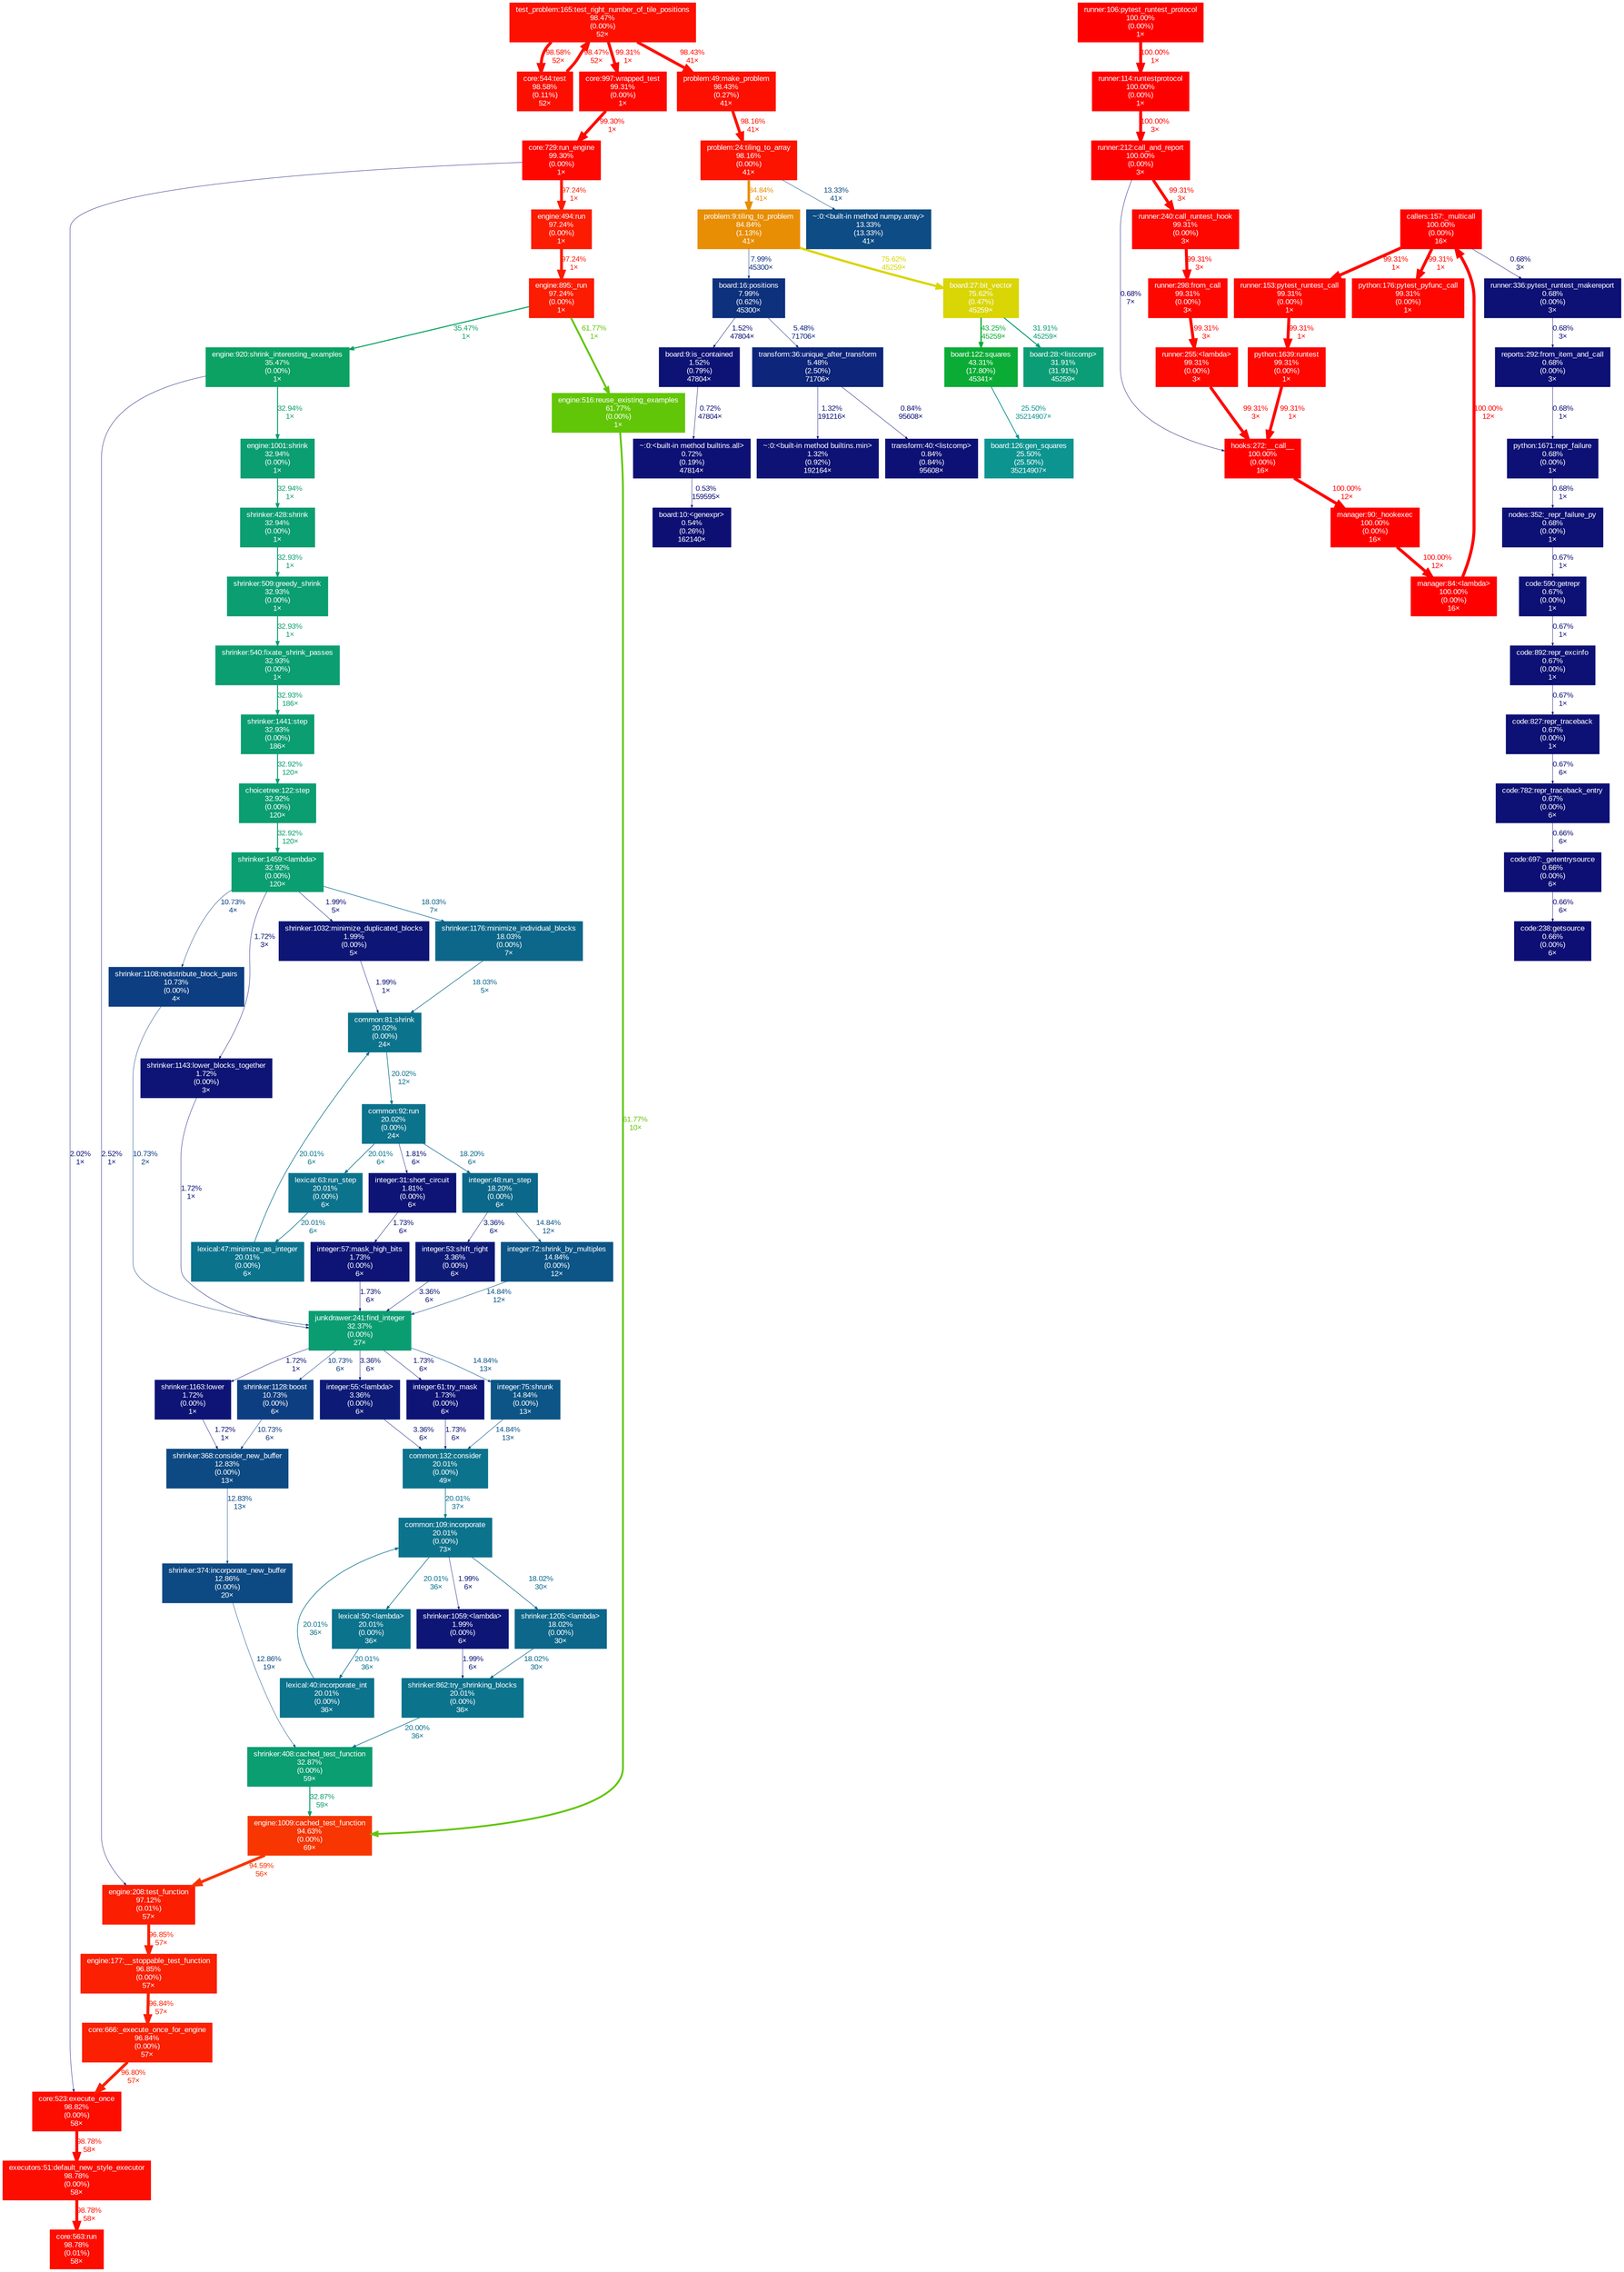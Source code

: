 digraph {
	graph [fontname=Arial, nodesep=0.125, ranksep=0.25];
	node [fontcolor=white, fontname=Arial, height=0, shape=box, style=filled, width=0];
	edge [fontname=Arial];
	5 [color="#fe0700", fontcolor="#ffffff", fontsize="10.00", label="core:997:wrapped_test\n99.31%\n(0.00%)\n1×", tooltip="/home/jack/.cache/pypoetry/virtualenvs/polyomino-MVGlm9jS-py3.7/lib/python3.7/site-packages/hypothesis/core.py"];
	5 -> 185 [arrowsize="1.00", color="#fe0700", fontcolor="#fe0700", fontsize="10.00", label="99.30%\n1×", labeldistance="3.97", penwidth="3.97"];
	8 [color="#ff0000", fontcolor="#ffffff", fontsize="10.00", label="callers:157:_multicall\n100.00%\n(0.00%)\n16×", tooltip="/home/jack/.cache/pypoetry/virtualenvs/polyomino-MVGlm9jS-py3.7/lib/python3.7/site-packages/pluggy/callers.py"];
	8 -> 1047 [arrowsize="1.00", color="#fe0700", fontcolor="#fe0700", fontsize="10.00", label="99.31%\n1×", labeldistance="3.97", penwidth="3.97"];
	8 -> 1072 [arrowsize="0.35", color="#0d1074", fontcolor="#0d1074", fontsize="10.00", label="0.68%\n3×", labeldistance="0.50", penwidth="0.50"];
	8 -> 1083 [arrowsize="1.00", color="#fe0700", fontcolor="#fe0700", fontsize="10.00", label="99.31%\n1×", labeldistance="3.97", penwidth="3.97"];
	45 [color="#fa2001", fontcolor="#ffffff", fontsize="10.00", label="core:666:_execute_once_for_engine\n96.84%\n(0.00%)\n57×", tooltip="/home/jack/.cache/pypoetry/virtualenvs/polyomino-MVGlm9jS-py3.7/lib/python3.7/site-packages/hypothesis/core.py"];
	45 -> 803 [arrowsize="0.98", color="#fa2101", fontcolor="#fa2101", fontsize="10.00", label="96.80%\n57×", labeldistance="3.87", penwidth="3.87"];
	67 [color="#fb1e01", fontcolor="#ffffff", fontsize="10.00", label="engine:208:test_function\n97.12%\n(0.01%)\n57×", tooltip="/home/jack/.cache/pypoetry/virtualenvs/polyomino-MVGlm9jS-py3.7/lib/python3.7/site-packages/hypothesis/internal/conjecture/engine.py"];
	67 -> 424 [arrowsize="0.98", color="#fa2001", fontcolor="#fa2001", fontsize="10.00", label="96.85%\n57×", labeldistance="3.87", penwidth="3.87"];
	114 [color="#0d257a", fontcolor="#ffffff", fontsize="10.00", label="transform:36:unique_after_transform\n5.48%\n(2.50%)\n71706×", tooltip="/home/jack/polyomino/polyomino/transform.py"];
	114 -> 634 [arrowsize="0.35", color="#0d1274", fontcolor="#0d1274", fontsize="10.00", label="1.32%\n191216×", labeldistance="0.50", penwidth="0.50"];
	114 -> 664 [arrowsize="0.35", color="#0d1074", fontcolor="#0d1074", fontsize="10.00", label="0.84%\n95608×", labeldistance="0.50", penwidth="0.50"];
	116 [color="#0c738d", fontcolor="#ffffff", fontsize="10.00", label="common:109:incorporate\n20.01%\n(0.00%)\n73×", tooltip="/home/jack/.cache/pypoetry/virtualenvs/polyomino-MVGlm9jS-py3.7/lib/python3.7/site-packages/hypothesis/internal/conjecture/shrinking/common.py"];
	116 -> 745 [arrowsize="0.35", color="#0d1575", fontcolor="#0d1575", fontsize="10.00", label="1.99%\n6×", labeldistance="0.50", penwidth="0.50"];
	116 -> 746 [arrowsize="0.42", color="#0c678a", fontcolor="#0c678a", fontsize="10.00", label="18.02%\n30×", labeldistance="0.72", penwidth="0.72"];
	116 -> 787 [arrowsize="0.45", color="#0c738d", fontcolor="#0c738d", fontsize="10.00", label="20.01%\n36×", labeldistance="0.80", penwidth="0.80"];
	121 [color="#0ba263", fontcolor="#ffffff", fontsize="10.00", label="engine:920:shrink_interesting_examples\n35.47%\n(0.00%)\n1×", tooltip="/home/jack/.cache/pypoetry/virtualenvs/polyomino-MVGlm9jS-py3.7/lib/python3.7/site-packages/hypothesis/internal/conjecture/engine.py"];
	121 -> 67 [arrowsize="0.35", color="#0d1776", fontcolor="#0d1776", fontsize="10.00", label="2.52%\n1×", labeldistance="0.50", penwidth="0.50"];
	121 -> 730 [arrowsize="0.57", color="#0b9e70", fontcolor="#0b9e70", fontsize="10.00", label="32.94%\n1×", labeldistance="1.32", penwidth="1.32"];
	124 [color="#0d1074", fontcolor="#ffffff", fontsize="10.00", label="code:892:repr_excinfo\n0.67%\n(0.00%)\n1×", tooltip="/home/jack/.cache/pypoetry/virtualenvs/polyomino-MVGlm9jS-py3.7/lib/python3.7/site-packages/_pytest/_code/code.py"];
	124 -> 234 [arrowsize="0.35", color="#0d1074", fontcolor="#0d1074", fontsize="10.00", label="0.67%\n1×", labeldistance="0.50", penwidth="0.50"];
	146 [color="#0d0f74", fontcolor="#ffffff", fontsize="10.00", label="code:238:getsource\n0.66%\n(0.00%)\n6×", tooltip="/home/jack/.cache/pypoetry/virtualenvs/polyomino-MVGlm9jS-py3.7/lib/python3.7/site-packages/_pytest/_code/code.py"];
	147 [color="#ff0000", fontcolor="#ffffff", fontsize="10.00", label="manager:84:<lambda>\n100.00%\n(0.00%)\n16×", tooltip="/home/jack/.cache/pypoetry/virtualenvs/polyomino-MVGlm9jS-py3.7/lib/python3.7/site-packages/pluggy/manager.py"];
	147 -> 8 [arrowsize="1.00", color="#ff0000", fontcolor="#ff0000", fontsize="10.00", label="100.00%\n12×", labeldistance="4.00", penwidth="4.00"];
	172 [color="#ff0000", fontcolor="#ffffff", fontsize="10.00", label="hooks:272:__call__\n100.00%\n(0.00%)\n16×", tooltip="/home/jack/.cache/pypoetry/virtualenvs/polyomino-MVGlm9jS-py3.7/lib/python3.7/site-packages/pluggy/hooks.py"];
	172 -> 1170 [arrowsize="1.00", color="#ff0000", fontcolor="#ff0000", fontsize="10.00", label="100.00%\n12×", labeldistance="4.00", penwidth="4.00"];
	179 [color="#fd0d00", fontcolor="#ffffff", fontsize="10.00", label="core:563:run\n98.78%\n(0.01%)\n58×", tooltip="/home/jack/.cache/pypoetry/virtualenvs/polyomino-MVGlm9jS-py3.7/lib/python3.7/site-packages/hypothesis/core.py"];
	183 [color="#fb1c01", fontcolor="#ffffff", fontsize="10.00", label="engine:494:run\n97.24%\n(0.00%)\n1×", tooltip="/home/jack/.cache/pypoetry/virtualenvs/polyomino-MVGlm9jS-py3.7/lib/python3.7/site-packages/hypothesis/internal/conjecture/engine.py"];
	183 -> 821 [arrowsize="0.99", color="#fb1c01", fontcolor="#fb1c01", fontsize="10.00", label="97.24%\n1×", labeldistance="3.89", penwidth="3.89"];
	185 [color="#fe0700", fontcolor="#ffffff", fontsize="10.00", label="core:729:run_engine\n99.30%\n(0.00%)\n1×", tooltip="/home/jack/.cache/pypoetry/virtualenvs/polyomino-MVGlm9jS-py3.7/lib/python3.7/site-packages/hypothesis/core.py"];
	185 -> 183 [arrowsize="0.99", color="#fb1c01", fontcolor="#fb1c01", fontsize="10.00", label="97.24%\n1×", labeldistance="3.89", penwidth="3.89"];
	185 -> 803 [arrowsize="0.35", color="#0d1575", fontcolor="#0d1575", fontsize="10.00", label="2.02%\n1×", labeldistance="0.50", penwidth="0.50"];
	192 [color="#0d1475", fontcolor="#ffffff", fontsize="10.00", label="integer:57:mask_high_bits\n1.73%\n(0.00%)\n6×", tooltip="/home/jack/.cache/pypoetry/virtualenvs/polyomino-MVGlm9jS-py3.7/lib/python3.7/site-packages/hypothesis/internal/conjecture/shrinking/integer.py"];
	192 -> 750 [arrowsize="0.35", color="#0d1475", fontcolor="#0d1475", fontsize="10.00", label="1.73%\n6×", labeldistance="0.50", penwidth="0.50"];
	205 [color="#e88e04", fontcolor="#ffffff", fontsize="10.00", label="problem:9:tiling_to_problem\n84.84%\n(1.13%)\n41×", tooltip="/home/jack/polyomino/polyomino/problem.py"];
	205 -> 671 [arrowsize="0.35", color="#0d317d", fontcolor="#0d317d", fontsize="10.00", label="7.99%\n45300×", labeldistance="0.50", penwidth="0.50"];
	205 -> 687 [arrowsize="0.87", color="#dad505", fontcolor="#dad505", fontsize="10.00", label="75.62%\n45259×", labeldistance="3.02", penwidth="3.02"];
	228 [color="#ff0000", fontcolor="#ffffff", fontsize="10.00", label="runner:114:runtestprotocol\n100.00%\n(0.00%)\n1×", tooltip="/home/jack/.cache/pypoetry/virtualenvs/polyomino-MVGlm9jS-py3.7/lib/python3.7/site-packages/_pytest/runner.py"];
	228 -> 1076 [arrowsize="1.00", color="#ff0000", fontcolor="#ff0000", fontsize="10.00", label="100.00%\n3×", labeldistance="4.00", penwidth="4.00"];
	234 [color="#0d1074", fontcolor="#ffffff", fontsize="10.00", label="code:827:repr_traceback\n0.67%\n(0.00%)\n1×", tooltip="/home/jack/.cache/pypoetry/virtualenvs/polyomino-MVGlm9jS-py3.7/lib/python3.7/site-packages/_pytest/_code/code.py"];
	234 -> 250 [arrowsize="0.35", color="#0d1074", fontcolor="#0d1074", fontsize="10.00", label="0.67%\n6×", labeldistance="0.50", penwidth="0.50"];
	248 [color="#62c608", fontcolor="#ffffff", fontsize="10.00", label="engine:516:reuse_existing_examples\n61.77%\n(0.00%)\n1×", tooltip="/home/jack/.cache/pypoetry/virtualenvs/polyomino-MVGlm9jS-py3.7/lib/python3.7/site-packages/hypothesis/internal/conjecture/engine.py"];
	248 -> 588 [arrowsize="0.79", color="#62c608", fontcolor="#62c608", fontsize="10.00", label="61.77%\n10×", labeldistance="2.47", penwidth="2.47"];
	250 [color="#0d1074", fontcolor="#ffffff", fontsize="10.00", label="code:782:repr_traceback_entry\n0.67%\n(0.00%)\n6×", tooltip="/home/jack/.cache/pypoetry/virtualenvs/polyomino-MVGlm9jS-py3.7/lib/python3.7/site-packages/_pytest/_code/code.py"];
	250 -> 1155 [arrowsize="0.35", color="#0d0f74", fontcolor="#0d0f74", fontsize="10.00", label="0.66%\n6×", labeldistance="0.50", penwidth="0.50"];
	264 [color="#0b9e70", fontcolor="#ffffff", fontsize="10.00", label="shrinker:540:fixate_shrink_passes\n32.93%\n(0.00%)\n1×", tooltip="/home/jack/.cache/pypoetry/virtualenvs/polyomino-MVGlm9jS-py3.7/lib/python3.7/site-packages/hypothesis/internal/conjecture/shrinker.py"];
	264 -> 583 [arrowsize="0.57", color="#0b9e70", fontcolor="#0b9e70", fontsize="10.00", label="32.93%\n186×", labeldistance="1.32", penwidth="1.32"];
	276 [color="#0d4a83", fontcolor="#ffffff", fontsize="10.00", label="shrinker:368:consider_new_buffer\n12.83%\n(0.00%)\n13×", tooltip="/home/jack/.cache/pypoetry/virtualenvs/polyomino-MVGlm9jS-py3.7/lib/python3.7/site-packages/hypothesis/internal/conjecture/shrinker.py"];
	276 -> 277 [arrowsize="0.36", color="#0d4a83", fontcolor="#0d4a83", fontsize="10.00", label="12.83%\n13×", labeldistance="0.51", penwidth="0.51"];
	277 [color="#0d4a83", fontcolor="#ffffff", fontsize="10.00", label="shrinker:374:incorporate_new_buffer\n12.86%\n(0.00%)\n20×", tooltip="/home/jack/.cache/pypoetry/virtualenvs/polyomino-MVGlm9jS-py3.7/lib/python3.7/site-packages/hypothesis/internal/conjecture/shrinker.py"];
	277 -> 727 [arrowsize="0.36", color="#0d4a83", fontcolor="#0d4a83", fontsize="10.00", label="12.86%\n19×", labeldistance="0.51", penwidth="0.51"];
	297 [color="#fe0700", fontcolor="#ffffff", fontsize="10.00", label="runner:298:from_call\n99.31%\n(0.00%)\n3×", tooltip="/home/jack/.cache/pypoetry/virtualenvs/polyomino-MVGlm9jS-py3.7/lib/python3.7/site-packages/_pytest/runner.py"];
	297 -> 1077 [arrowsize="1.00", color="#fe0700", fontcolor="#fe0700", fontsize="10.00", label="99.31%\n3×", labeldistance="3.97", penwidth="3.97"];
	301 [color="#fd0f00", fontcolor="#ffffff", fontsize="10.00", label="core:544:test\n98.58%\n(0.11%)\n52×", tooltip="/home/jack/.cache/pypoetry/virtualenvs/polyomino-MVGlm9jS-py3.7/lib/python3.7/site-packages/hypothesis/core.py"];
	301 -> 662 [arrowsize="0.99", color="#fd1000", fontcolor="#fd1000", fontsize="10.00", label="98.47%\n52×", labeldistance="3.94", penwidth="3.94"];
	316 [color="#0d1074", fontcolor="#ffffff", fontsize="10.00", label="nodes:352:_repr_failure_py\n0.68%\n(0.00%)\n1×", tooltip="/home/jack/.cache/pypoetry/virtualenvs/polyomino-MVGlm9jS-py3.7/lib/python3.7/site-packages/_pytest/nodes.py"];
	316 -> 1120 [arrowsize="0.35", color="#0d1074", fontcolor="#0d1074", fontsize="10.00", label="0.67%\n1×", labeldistance="0.50", penwidth="0.50"];
	424 [color="#fa2001", fontcolor="#ffffff", fontsize="10.00", label="engine:177:__stoppable_test_function\n96.85%\n(0.00%)\n57×", tooltip="/home/jack/.cache/pypoetry/virtualenvs/polyomino-MVGlm9jS-py3.7/lib/python3.7/site-packages/hypothesis/internal/conjecture/engine.py"];
	424 -> 45 [arrowsize="0.98", color="#fa2001", fontcolor="#fa2001", fontsize="10.00", label="96.84%\n57×", labeldistance="3.87", penwidth="3.87"];
	433 [color="#0d1074", fontcolor="#ffffff", fontsize="10.00", label="~:0:<built-in method builtins.all>\n0.72%\n(0.19%)\n47814×", tooltip="~"];
	433 -> 682 [arrowsize="0.35", color="#0d0f73", fontcolor="#0d0f73", fontsize="10.00", label="0.53%\n159595×", labeldistance="0.50", penwidth="0.50"];
	434 [color="#0d1375", fontcolor="#ffffff", fontsize="10.00", label="board:9:is_contained\n1.52%\n(0.79%)\n47804×", tooltip="/home/jack/polyomino/polyomino/board.py"];
	434 -> 433 [arrowsize="0.35", color="#0d1074", fontcolor="#0d1074", fontsize="10.00", label="0.72%\n47804×", labeldistance="0.50", penwidth="0.50"];
	437 [color="#0b9e70", fontcolor="#ffffff", fontsize="10.00", label="shrinker:428:shrink\n32.94%\n(0.00%)\n1×", tooltip="/home/jack/.cache/pypoetry/virtualenvs/polyomino-MVGlm9jS-py3.7/lib/python3.7/site-packages/hypothesis/internal/conjecture/shrinker.py"];
	437 -> 732 [arrowsize="0.57", color="#0b9e70", fontcolor="#0b9e70", fontsize="10.00", label="32.93%\n1×", labeldistance="1.32", penwidth="1.32"];
	528 [color="#0d1074", fontcolor="#ffffff", fontsize="10.00", label="reports:292:from_item_and_call\n0.68%\n(0.00%)\n3×", tooltip="/home/jack/.cache/pypoetry/virtualenvs/polyomino-MVGlm9jS-py3.7/lib/python3.7/site-packages/_pytest/reports.py"];
	528 -> 1048 [arrowsize="0.35", color="#0d1074", fontcolor="#0d1074", fontsize="10.00", label="0.68%\n1×", labeldistance="0.50", penwidth="0.50"];
	574 [color="#0c738d", fontcolor="#ffffff", fontsize="10.00", label="shrinker:862:try_shrinking_blocks\n20.01%\n(0.00%)\n36×", tooltip="/home/jack/.cache/pypoetry/virtualenvs/polyomino-MVGlm9jS-py3.7/lib/python3.7/site-packages/hypothesis/internal/conjecture/shrinker.py"];
	574 -> 727 [arrowsize="0.45", color="#0c738d", fontcolor="#0c738d", fontsize="10.00", label="20.00%\n36×", labeldistance="0.80", penwidth="0.80"];
	575 [color="#0d1575", fontcolor="#ffffff", fontsize="10.00", label="shrinker:1032:minimize_duplicated_blocks\n1.99%\n(0.00%)\n5×", tooltip="/home/jack/.cache/pypoetry/virtualenvs/polyomino-MVGlm9jS-py3.7/lib/python3.7/site-packages/hypothesis/internal/conjecture/shrinker.py"];
	575 -> 768 [arrowsize="0.35", color="#0d1575", fontcolor="#0d1575", fontsize="10.00", label="1.99%\n1×", labeldistance="0.50", penwidth="0.50"];
	576 [color="#0d3e81", fontcolor="#ffffff", fontsize="10.00", label="shrinker:1108:redistribute_block_pairs\n10.73%\n(0.00%)\n4×", tooltip="/home/jack/.cache/pypoetry/virtualenvs/polyomino-MVGlm9jS-py3.7/lib/python3.7/site-packages/hypothesis/internal/conjecture/shrinker.py"];
	576 -> 750 [arrowsize="0.35", color="#0d3e81", fontcolor="#0d3e81", fontsize="10.00", label="10.73%\n2×", labeldistance="0.50", penwidth="0.50"];
	577 [color="#0d1475", fontcolor="#ffffff", fontsize="10.00", label="shrinker:1163:lower\n1.72%\n(0.00%)\n1×", tooltip="/home/jack/.cache/pypoetry/virtualenvs/polyomino-MVGlm9jS-py3.7/lib/python3.7/site-packages/hypothesis/internal/conjecture/shrinker.py"];
	577 -> 276 [arrowsize="0.35", color="#0d1475", fontcolor="#0d1475", fontsize="10.00", label="1.72%\n1×", labeldistance="0.50", penwidth="0.50"];
	578 [color="#0d1475", fontcolor="#ffffff", fontsize="10.00", label="shrinker:1143:lower_blocks_together\n1.72%\n(0.00%)\n3×", tooltip="/home/jack/.cache/pypoetry/virtualenvs/polyomino-MVGlm9jS-py3.7/lib/python3.7/site-packages/hypothesis/internal/conjecture/shrinker.py"];
	578 -> 750 [arrowsize="0.35", color="#0d1475", fontcolor="#0d1475", fontsize="10.00", label="1.72%\n1×", labeldistance="0.50", penwidth="0.50"];
	579 [color="#0c678a", fontcolor="#ffffff", fontsize="10.00", label="shrinker:1176:minimize_individual_blocks\n18.03%\n(0.00%)\n7×", tooltip="/home/jack/.cache/pypoetry/virtualenvs/polyomino-MVGlm9jS-py3.7/lib/python3.7/site-packages/hypothesis/internal/conjecture/shrinker.py"];
	579 -> 768 [arrowsize="0.42", color="#0c678a", fontcolor="#0c678a", fontsize="10.00", label="18.03%\n5×", labeldistance="0.72", penwidth="0.72"];
	583 [color="#0b9e70", fontcolor="#ffffff", fontsize="10.00", label="shrinker:1441:step\n32.93%\n(0.00%)\n186×", tooltip="/home/jack/.cache/pypoetry/virtualenvs/polyomino-MVGlm9jS-py3.7/lib/python3.7/site-packages/hypothesis/internal/conjecture/shrinker.py"];
	583 -> 757 [arrowsize="0.57", color="#0b9e70", fontcolor="#0b9e70", fontsize="10.00", label="32.92%\n120×", labeldistance="1.32", penwidth="1.32"];
	588 [color="#f73601", fontcolor="#ffffff", fontsize="10.00", label="engine:1009:cached_test_function\n94.63%\n(0.00%)\n69×", tooltip="/home/jack/.cache/pypoetry/virtualenvs/polyomino-MVGlm9jS-py3.7/lib/python3.7/site-packages/hypothesis/internal/conjecture/engine.py"];
	588 -> 67 [arrowsize="0.97", color="#f73601", fontcolor="#f73601", fontsize="10.00", label="94.59%\n56×", labeldistance="3.78", penwidth="3.78"];
	634 [color="#0d1274", fontcolor="#ffffff", fontsize="10.00", label="~:0:<built-in method builtins.min>\n1.32%\n(0.92%)\n192164×", tooltip="~"];
	662 [color="#fd1000", fontcolor="#ffffff", fontsize="10.00", label="test_problem:165:test_right_number_of_tile_positions\n98.47%\n(0.00%)\n52×", tooltip="/home/jack/polyomino/tests/test_problem.py"];
	662 -> 5 [arrowsize="1.00", color="#fe0700", fontcolor="#fe0700", fontsize="10.00", label="99.31%\n1×", labeldistance="3.97", penwidth="3.97"];
	662 -> 301 [arrowsize="0.99", color="#fd0f00", fontcolor="#fd0f00", fontsize="10.00", label="98.58%\n52×", labeldistance="3.94", penwidth="3.94"];
	662 -> 681 [arrowsize="0.99", color="#fd1000", fontcolor="#fd1000", fontsize="10.00", label="98.43%\n41×", labeldistance="3.94", penwidth="3.94"];
	664 [color="#0d1074", fontcolor="#ffffff", fontsize="10.00", label="transform:40:<listcomp>\n0.84%\n(0.84%)\n95608×", tooltip="/home/jack/polyomino/polyomino/transform.py"];
	671 [color="#0d317d", fontcolor="#ffffff", fontsize="10.00", label="board:16:positions\n7.99%\n(0.62%)\n45300×", tooltip="/home/jack/polyomino/polyomino/board.py"];
	671 -> 114 [arrowsize="0.35", color="#0d257a", fontcolor="#0d257a", fontsize="10.00", label="5.48%\n71706×", labeldistance="0.50", penwidth="0.50"];
	671 -> 434 [arrowsize="0.35", color="#0d1375", fontcolor="#0d1375", fontsize="10.00", label="1.52%\n47804×", labeldistance="0.50", penwidth="0.50"];
	681 [color="#fd1000", fontcolor="#ffffff", fontsize="10.00", label="problem:49:make_problem\n98.43%\n(0.27%)\n41×", tooltip="/home/jack/polyomino/polyomino/problem.py"];
	681 -> 701 [arrowsize="0.99", color="#fc1300", fontcolor="#fc1300", fontsize="10.00", label="98.16%\n41×", labeldistance="3.93", penwidth="3.93"];
	682 [color="#0d0f73", fontcolor="#ffffff", fontsize="10.00", label="board:10:<genexpr>\n0.54%\n(0.26%)\n162140×", tooltip="/home/jack/polyomino/polyomino/board.py"];
	686 [color="#0b9d75", fontcolor="#ffffff", fontsize="10.00", label="board:28:<listcomp>\n31.91%\n(31.91%)\n45259×", tooltip="/home/jack/polyomino/polyomino/board.py"];
	687 [color="#dad505", fontcolor="#ffffff", fontsize="10.00", label="board:27:bit_vector\n75.62%\n(0.47%)\n45259×", tooltip="/home/jack/polyomino/polyomino/board.py"];
	687 -> 686 [arrowsize="0.56", color="#0b9d75", fontcolor="#0b9d75", fontsize="10.00", label="31.91%\n45259×", labeldistance="1.28", penwidth="1.28"];
	687 -> 690 [arrowsize="0.66", color="#0aac36", fontcolor="#0aac36", fontsize="10.00", label="43.25%\n45259×", labeldistance="1.73", penwidth="1.73"];
	690 [color="#0aac36", fontcolor="#ffffff", fontsize="10.00", label="board:122:squares\n43.31%\n(17.80%)\n45341×", tooltip="/home/jack/polyomino/polyomino/board.py"];
	690 -> 691 [arrowsize="0.51", color="#0c9491", fontcolor="#0c9491", fontsize="10.00", label="25.50%\n35214907×", labeldistance="1.02", penwidth="1.02"];
	691 [color="#0c9491", fontcolor="#ffffff", fontsize="10.00", label="board:126:gen_squares\n25.50%\n(25.50%)\n35214907×", tooltip="/home/jack/polyomino/polyomino/board.py"];
	700 [color="#0d4c84", fontcolor="#ffffff", fontsize="10.00", label="~:0:<built-in method numpy.array>\n13.33%\n(13.33%)\n41×", tooltip="~"];
	701 [color="#fc1300", fontcolor="#ffffff", fontsize="10.00", label="problem:24:tiling_to_array\n98.16%\n(0.00%)\n41×", tooltip="/home/jack/polyomino/polyomino/problem.py"];
	701 -> 205 [arrowsize="0.92", color="#e88e04", fontcolor="#e88e04", fontsize="10.00", label="84.84%\n41×", labeldistance="3.39", penwidth="3.39"];
	701 -> 700 [arrowsize="0.37", color="#0d4c84", fontcolor="#0d4c84", fontsize="10.00", label="13.33%\n41×", labeldistance="0.53", penwidth="0.53"];
	727 [color="#0b9e70", fontcolor="#ffffff", fontsize="10.00", label="shrinker:408:cached_test_function\n32.87%\n(0.00%)\n59×", tooltip="/home/jack/.cache/pypoetry/virtualenvs/polyomino-MVGlm9jS-py3.7/lib/python3.7/site-packages/hypothesis/internal/conjecture/shrinker.py"];
	727 -> 588 [arrowsize="0.57", color="#0b9e70", fontcolor="#0b9e70", fontsize="10.00", label="32.87%\n59×", labeldistance="1.31", penwidth="1.31"];
	728 [color="#0d3e81", fontcolor="#ffffff", fontsize="10.00", label="shrinker:1128:boost\n10.73%\n(0.00%)\n6×", tooltip="/home/jack/.cache/pypoetry/virtualenvs/polyomino-MVGlm9jS-py3.7/lib/python3.7/site-packages/hypothesis/internal/conjecture/shrinker.py"];
	728 -> 276 [arrowsize="0.35", color="#0d3e81", fontcolor="#0d3e81", fontsize="10.00", label="10.73%\n6×", labeldistance="0.50", penwidth="0.50"];
	730 [color="#0b9e70", fontcolor="#ffffff", fontsize="10.00", label="engine:1001:shrink\n32.94%\n(0.00%)\n1×", tooltip="/home/jack/.cache/pypoetry/virtualenvs/polyomino-MVGlm9jS-py3.7/lib/python3.7/site-packages/hypothesis/internal/conjecture/engine.py"];
	730 -> 437 [arrowsize="0.57", color="#0b9e70", fontcolor="#0b9e70", fontsize="10.00", label="32.94%\n1×", labeldistance="1.32", penwidth="1.32"];
	732 [color="#0b9e70", fontcolor="#ffffff", fontsize="10.00", label="shrinker:509:greedy_shrink\n32.93%\n(0.00%)\n1×", tooltip="/home/jack/.cache/pypoetry/virtualenvs/polyomino-MVGlm9jS-py3.7/lib/python3.7/site-packages/hypothesis/internal/conjecture/shrinker.py"];
	732 -> 264 [arrowsize="0.57", color="#0b9e70", fontcolor="#0b9e70", fontsize="10.00", label="32.93%\n1×", labeldistance="1.32", penwidth="1.32"];
	741 [color="#0b9e70", fontcolor="#ffffff", fontsize="10.00", label="shrinker:1459:<lambda>\n32.92%\n(0.00%)\n120×", tooltip="/home/jack/.cache/pypoetry/virtualenvs/polyomino-MVGlm9jS-py3.7/lib/python3.7/site-packages/hypothesis/internal/conjecture/shrinker.py"];
	741 -> 575 [arrowsize="0.35", color="#0d1575", fontcolor="#0d1575", fontsize="10.00", label="1.99%\n5×", labeldistance="0.50", penwidth="0.50"];
	741 -> 576 [arrowsize="0.35", color="#0d3e81", fontcolor="#0d3e81", fontsize="10.00", label="10.73%\n4×", labeldistance="0.50", penwidth="0.50"];
	741 -> 578 [arrowsize="0.35", color="#0d1475", fontcolor="#0d1475", fontsize="10.00", label="1.72%\n3×", labeldistance="0.50", penwidth="0.50"];
	741 -> 579 [arrowsize="0.42", color="#0c678a", fontcolor="#0c678a", fontsize="10.00", label="18.03%\n7×", labeldistance="0.72", penwidth="0.72"];
	745 [color="#0d1575", fontcolor="#ffffff", fontsize="10.00", label="shrinker:1059:<lambda>\n1.99%\n(0.00%)\n6×", tooltip="/home/jack/.cache/pypoetry/virtualenvs/polyomino-MVGlm9jS-py3.7/lib/python3.7/site-packages/hypothesis/internal/conjecture/shrinker.py"];
	745 -> 574 [arrowsize="0.35", color="#0d1575", fontcolor="#0d1575", fontsize="10.00", label="1.99%\n6×", labeldistance="0.50", penwidth="0.50"];
	746 [color="#0c678a", fontcolor="#ffffff", fontsize="10.00", label="shrinker:1205:<lambda>\n18.02%\n(0.00%)\n30×", tooltip="/home/jack/.cache/pypoetry/virtualenvs/polyomino-MVGlm9jS-py3.7/lib/python3.7/site-packages/hypothesis/internal/conjecture/shrinker.py"];
	746 -> 574 [arrowsize="0.42", color="#0c678a", fontcolor="#0c678a", fontsize="10.00", label="18.02%\n30×", labeldistance="0.72", penwidth="0.72"];
	750 [color="#0b9d72", fontcolor="#ffffff", fontsize="10.00", label="junkdrawer:241:find_integer\n32.37%\n(0.00%)\n27×", tooltip="/home/jack/.cache/pypoetry/virtualenvs/polyomino-MVGlm9jS-py3.7/lib/python3.7/site-packages/hypothesis/internal/conjecture/junkdrawer.py"];
	750 -> 577 [arrowsize="0.35", color="#0d1475", fontcolor="#0d1475", fontsize="10.00", label="1.72%\n1×", labeldistance="0.50", penwidth="0.50"];
	750 -> 728 [arrowsize="0.35", color="#0d3e81", fontcolor="#0d3e81", fontsize="10.00", label="10.73%\n6×", labeldistance="0.50", penwidth="0.50"];
	750 -> 777 [arrowsize="0.35", color="#0d1b77", fontcolor="#0d1b77", fontsize="10.00", label="3.36%\n6×", labeldistance="0.50", penwidth="0.50"];
	750 -> 778 [arrowsize="0.35", color="#0d1475", fontcolor="#0d1475", fontsize="10.00", label="1.73%\n6×", labeldistance="0.50", penwidth="0.50"];
	750 -> 779 [arrowsize="0.39", color="#0c5586", fontcolor="#0c5586", fontsize="10.00", label="14.84%\n13×", labeldistance="0.59", penwidth="0.59"];
	757 [color="#0b9e70", fontcolor="#ffffff", fontsize="10.00", label="choicetree:122:step\n32.92%\n(0.00%)\n120×", tooltip="/home/jack/.cache/pypoetry/virtualenvs/polyomino-MVGlm9jS-py3.7/lib/python3.7/site-packages/hypothesis/internal/conjecture/choicetree.py"];
	757 -> 741 [arrowsize="0.57", color="#0b9e70", fontcolor="#0b9e70", fontsize="10.00", label="32.92%\n120×", labeldistance="1.32", penwidth="1.32"];
	768 [color="#0c738d", fontcolor="#ffffff", fontsize="10.00", label="common:81:shrink\n20.02%\n(0.00%)\n24×", tooltip="/home/jack/.cache/pypoetry/virtualenvs/polyomino-MVGlm9jS-py3.7/lib/python3.7/site-packages/hypothesis/internal/conjecture/shrinking/common.py"];
	768 -> 771 [arrowsize="0.45", color="#0c738d", fontcolor="#0c738d", fontsize="10.00", label="20.02%\n12×", labeldistance="0.80", penwidth="0.80"];
	771 [color="#0c738d", fontcolor="#ffffff", fontsize="10.00", label="common:92:run\n20.02%\n(0.00%)\n24×", tooltip="/home/jack/.cache/pypoetry/virtualenvs/polyomino-MVGlm9jS-py3.7/lib/python3.7/site-packages/hypothesis/internal/conjecture/shrinking/common.py"];
	771 -> 776 [arrowsize="0.35", color="#0d1475", fontcolor="#0d1475", fontsize="10.00", label="1.81%\n6×", labeldistance="0.50", penwidth="0.50"];
	771 -> 784 [arrowsize="0.43", color="#0c688a", fontcolor="#0c688a", fontsize="10.00", label="18.20%\n6×", labeldistance="0.73", penwidth="0.73"];
	771 -> 789 [arrowsize="0.45", color="#0c738d", fontcolor="#0c738d", fontsize="10.00", label="20.01%\n6×", labeldistance="0.80", penwidth="0.80"];
	772 [color="#0c738d", fontcolor="#ffffff", fontsize="10.00", label="lexical:47:minimize_as_integer\n20.01%\n(0.00%)\n6×", tooltip="/home/jack/.cache/pypoetry/virtualenvs/polyomino-MVGlm9jS-py3.7/lib/python3.7/site-packages/hypothesis/internal/conjecture/shrinking/lexical.py"];
	772 -> 768 [arrowsize="0.45", color="#0c738d", fontcolor="#0c738d", fontsize="10.00", label="20.01%\n6×", labeldistance="0.80", penwidth="0.80"];
	774 [color="#0c738d", fontcolor="#ffffff", fontsize="10.00", label="common:132:consider\n20.01%\n(0.00%)\n49×", tooltip="/home/jack/.cache/pypoetry/virtualenvs/polyomino-MVGlm9jS-py3.7/lib/python3.7/site-packages/hypothesis/internal/conjecture/shrinking/common.py"];
	774 -> 116 [arrowsize="0.45", color="#0c738d", fontcolor="#0c738d", fontsize="10.00", label="20.01%\n37×", labeldistance="0.80", penwidth="0.80"];
	775 [color="#0c738d", fontcolor="#ffffff", fontsize="10.00", label="lexical:40:incorporate_int\n20.01%\n(0.00%)\n36×", tooltip="/home/jack/.cache/pypoetry/virtualenvs/polyomino-MVGlm9jS-py3.7/lib/python3.7/site-packages/hypothesis/internal/conjecture/shrinking/lexical.py"];
	775 -> 116 [arrowsize="0.45", color="#0c738d", fontcolor="#0c738d", fontsize="10.00", label="20.01%\n36×", labeldistance="0.80", penwidth="0.80"];
	776 [color="#0d1475", fontcolor="#ffffff", fontsize="10.00", label="integer:31:short_circuit\n1.81%\n(0.00%)\n6×", tooltip="/home/jack/.cache/pypoetry/virtualenvs/polyomino-MVGlm9jS-py3.7/lib/python3.7/site-packages/hypothesis/internal/conjecture/shrinking/integer.py"];
	776 -> 192 [arrowsize="0.35", color="#0d1475", fontcolor="#0d1475", fontsize="10.00", label="1.73%\n6×", labeldistance="0.50", penwidth="0.50"];
	777 [color="#0d1b77", fontcolor="#ffffff", fontsize="10.00", label="integer:55:<lambda>\n3.36%\n(0.00%)\n6×", tooltip="/home/jack/.cache/pypoetry/virtualenvs/polyomino-MVGlm9jS-py3.7/lib/python3.7/site-packages/hypothesis/internal/conjecture/shrinking/integer.py"];
	777 -> 774 [arrowsize="0.35", color="#0d1b77", fontcolor="#0d1b77", fontsize="10.00", label="3.36%\n6×", labeldistance="0.50", penwidth="0.50"];
	778 [color="#0d1475", fontcolor="#ffffff", fontsize="10.00", label="integer:61:try_mask\n1.73%\n(0.00%)\n6×", tooltip="/home/jack/.cache/pypoetry/virtualenvs/polyomino-MVGlm9jS-py3.7/lib/python3.7/site-packages/hypothesis/internal/conjecture/shrinking/integer.py"];
	778 -> 774 [arrowsize="0.35", color="#0d1475", fontcolor="#0d1475", fontsize="10.00", label="1.73%\n6×", labeldistance="0.50", penwidth="0.50"];
	779 [color="#0c5586", fontcolor="#ffffff", fontsize="10.00", label="integer:75:shrunk\n14.84%\n(0.00%)\n13×", tooltip="/home/jack/.cache/pypoetry/virtualenvs/polyomino-MVGlm9jS-py3.7/lib/python3.7/site-packages/hypothesis/internal/conjecture/shrinking/integer.py"];
	779 -> 774 [arrowsize="0.39", color="#0c5586", fontcolor="#0c5586", fontsize="10.00", label="14.84%\n13×", labeldistance="0.59", penwidth="0.59"];
	784 [color="#0c688a", fontcolor="#ffffff", fontsize="10.00", label="integer:48:run_step\n18.20%\n(0.00%)\n6×", tooltip="/home/jack/.cache/pypoetry/virtualenvs/polyomino-MVGlm9jS-py3.7/lib/python3.7/site-packages/hypothesis/internal/conjecture/shrinking/integer.py"];
	784 -> 785 [arrowsize="0.35", color="#0d1b77", fontcolor="#0d1b77", fontsize="10.00", label="3.36%\n6×", labeldistance="0.50", penwidth="0.50"];
	784 -> 786 [arrowsize="0.39", color="#0c5586", fontcolor="#0c5586", fontsize="10.00", label="14.84%\n12×", labeldistance="0.59", penwidth="0.59"];
	785 [color="#0d1b77", fontcolor="#ffffff", fontsize="10.00", label="integer:53:shift_right\n3.36%\n(0.00%)\n6×", tooltip="/home/jack/.cache/pypoetry/virtualenvs/polyomino-MVGlm9jS-py3.7/lib/python3.7/site-packages/hypothesis/internal/conjecture/shrinking/integer.py"];
	785 -> 750 [arrowsize="0.35", color="#0d1b77", fontcolor="#0d1b77", fontsize="10.00", label="3.36%\n6×", labeldistance="0.50", penwidth="0.50"];
	786 [color="#0c5586", fontcolor="#ffffff", fontsize="10.00", label="integer:72:shrink_by_multiples\n14.84%\n(0.00%)\n12×", tooltip="/home/jack/.cache/pypoetry/virtualenvs/polyomino-MVGlm9jS-py3.7/lib/python3.7/site-packages/hypothesis/internal/conjecture/shrinking/integer.py"];
	786 -> 750 [arrowsize="0.39", color="#0c5586", fontcolor="#0c5586", fontsize="10.00", label="14.84%\n12×", labeldistance="0.59", penwidth="0.59"];
	787 [color="#0c738d", fontcolor="#ffffff", fontsize="10.00", label="lexical:50:<lambda>\n20.01%\n(0.00%)\n36×", tooltip="/home/jack/.cache/pypoetry/virtualenvs/polyomino-MVGlm9jS-py3.7/lib/python3.7/site-packages/hypothesis/internal/conjecture/shrinking/lexical.py"];
	787 -> 775 [arrowsize="0.45", color="#0c738d", fontcolor="#0c738d", fontsize="10.00", label="20.01%\n36×", labeldistance="0.80", penwidth="0.80"];
	789 [color="#0c738d", fontcolor="#ffffff", fontsize="10.00", label="lexical:63:run_step\n20.01%\n(0.00%)\n6×", tooltip="/home/jack/.cache/pypoetry/virtualenvs/polyomino-MVGlm9jS-py3.7/lib/python3.7/site-packages/hypothesis/internal/conjecture/shrinking/lexical.py"];
	789 -> 772 [arrowsize="0.45", color="#0c738d", fontcolor="#0c738d", fontsize="10.00", label="20.01%\n6×", labeldistance="0.80", penwidth="0.80"];
	802 [color="#fd0d00", fontcolor="#ffffff", fontsize="10.00", label="executors:51:default_new_style_executor\n98.78%\n(0.00%)\n58×", tooltip="/home/jack/.cache/pypoetry/virtualenvs/polyomino-MVGlm9jS-py3.7/lib/python3.7/site-packages/hypothesis/executors.py"];
	802 -> 179 [arrowsize="0.99", color="#fd0d00", fontcolor="#fd0d00", fontsize="10.00", label="98.78%\n58×", labeldistance="3.95", penwidth="3.95"];
	803 [color="#fd0c00", fontcolor="#ffffff", fontsize="10.00", label="core:523:execute_once\n98.82%\n(0.00%)\n58×", tooltip="/home/jack/.cache/pypoetry/virtualenvs/polyomino-MVGlm9jS-py3.7/lib/python3.7/site-packages/hypothesis/core.py"];
	803 -> 802 [arrowsize="0.99", color="#fd0d00", fontcolor="#fd0d00", fontsize="10.00", label="98.78%\n58×", labeldistance="3.95", penwidth="3.95"];
	821 [color="#fb1c01", fontcolor="#ffffff", fontsize="10.00", label="engine:895:_run\n97.24%\n(0.00%)\n1×", tooltip="/home/jack/.cache/pypoetry/virtualenvs/polyomino-MVGlm9jS-py3.7/lib/python3.7/site-packages/hypothesis/internal/conjecture/engine.py"];
	821 -> 121 [arrowsize="0.60", color="#0ba263", fontcolor="#0ba263", fontsize="10.00", label="35.47%\n1×", labeldistance="1.42", penwidth="1.42"];
	821 -> 248 [arrowsize="0.79", color="#62c608", fontcolor="#62c608", fontsize="10.00", label="61.77%\n1×", labeldistance="2.47", penwidth="2.47"];
	1046 [color="#fe0700", fontcolor="#ffffff", fontsize="10.00", label="python:1639:runtest\n99.31%\n(0.00%)\n1×", tooltip="/home/jack/.cache/pypoetry/virtualenvs/polyomino-MVGlm9jS-py3.7/lib/python3.7/site-packages/_pytest/python.py"];
	1046 -> 172 [arrowsize="1.00", color="#fe0700", fontcolor="#fe0700", fontsize="10.00", label="99.31%\n1×", labeldistance="3.97", penwidth="3.97"];
	1047 [color="#fe0700", fontcolor="#ffffff", fontsize="10.00", label="runner:153:pytest_runtest_call\n99.31%\n(0.00%)\n1×", tooltip="/home/jack/.cache/pypoetry/virtualenvs/polyomino-MVGlm9jS-py3.7/lib/python3.7/site-packages/_pytest/runner.py"];
	1047 -> 1046 [arrowsize="1.00", color="#fe0700", fontcolor="#fe0700", fontsize="10.00", label="99.31%\n1×", labeldistance="3.97", penwidth="3.97"];
	1048 [color="#0d1074", fontcolor="#ffffff", fontsize="10.00", label="python:1671:repr_failure\n0.68%\n(0.00%)\n1×", tooltip="/home/jack/.cache/pypoetry/virtualenvs/polyomino-MVGlm9jS-py3.7/lib/python3.7/site-packages/_pytest/python.py"];
	1048 -> 316 [arrowsize="0.35", color="#0d1074", fontcolor="#0d1074", fontsize="10.00", label="0.68%\n1×", labeldistance="0.50", penwidth="0.50"];
	1072 [color="#0d1074", fontcolor="#ffffff", fontsize="10.00", label="runner:336:pytest_runtest_makereport\n0.68%\n(0.00%)\n3×", tooltip="/home/jack/.cache/pypoetry/virtualenvs/polyomino-MVGlm9jS-py3.7/lib/python3.7/site-packages/_pytest/runner.py"];
	1072 -> 528 [arrowsize="0.35", color="#0d1074", fontcolor="#0d1074", fontsize="10.00", label="0.68%\n3×", labeldistance="0.50", penwidth="0.50"];
	1073 [color="#ff0000", fontcolor="#ffffff", fontsize="10.00", label="runner:106:pytest_runtest_protocol\n100.00%\n(0.00%)\n1×", tooltip="/home/jack/.cache/pypoetry/virtualenvs/polyomino-MVGlm9jS-py3.7/lib/python3.7/site-packages/_pytest/runner.py"];
	1073 -> 228 [arrowsize="1.00", color="#ff0000", fontcolor="#ff0000", fontsize="10.00", label="100.00%\n1×", labeldistance="4.00", penwidth="4.00"];
	1076 [color="#ff0000", fontcolor="#ffffff", fontsize="10.00", label="runner:212:call_and_report\n100.00%\n(0.00%)\n3×", tooltip="/home/jack/.cache/pypoetry/virtualenvs/polyomino-MVGlm9jS-py3.7/lib/python3.7/site-packages/_pytest/runner.py"];
	1076 -> 172 [arrowsize="0.35", color="#0d1074", fontcolor="#0d1074", fontsize="10.00", label="0.68%\n7×", labeldistance="0.50", penwidth="0.50"];
	1076 -> 1078 [arrowsize="1.00", color="#fe0700", fontcolor="#fe0700", fontsize="10.00", label="99.31%\n3×", labeldistance="3.97", penwidth="3.97"];
	1077 [color="#fe0700", fontcolor="#ffffff", fontsize="10.00", label="runner:255:<lambda>\n99.31%\n(0.00%)\n3×", tooltip="/home/jack/.cache/pypoetry/virtualenvs/polyomino-MVGlm9jS-py3.7/lib/python3.7/site-packages/_pytest/runner.py"];
	1077 -> 172 [arrowsize="1.00", color="#fe0700", fontcolor="#fe0700", fontsize="10.00", label="99.31%\n3×", labeldistance="3.97", penwidth="3.97"];
	1078 [color="#fe0700", fontcolor="#ffffff", fontsize="10.00", label="runner:240:call_runtest_hook\n99.31%\n(0.00%)\n3×", tooltip="/home/jack/.cache/pypoetry/virtualenvs/polyomino-MVGlm9jS-py3.7/lib/python3.7/site-packages/_pytest/runner.py"];
	1078 -> 297 [arrowsize="1.00", color="#fe0700", fontcolor="#fe0700", fontsize="10.00", label="99.31%\n3×", labeldistance="3.97", penwidth="3.97"];
	1083 [color="#fe0700", fontcolor="#ffffff", fontsize="10.00", label="python:176:pytest_pyfunc_call\n99.31%\n(0.00%)\n1×", tooltip="/home/jack/.cache/pypoetry/virtualenvs/polyomino-MVGlm9jS-py3.7/lib/python3.7/site-packages/_pytest/python.py"];
	1120 [color="#0d1074", fontcolor="#ffffff", fontsize="10.00", label="code:590:getrepr\n0.67%\n(0.00%)\n1×", tooltip="/home/jack/.cache/pypoetry/virtualenvs/polyomino-MVGlm9jS-py3.7/lib/python3.7/site-packages/_pytest/_code/code.py"];
	1120 -> 124 [arrowsize="0.35", color="#0d1074", fontcolor="#0d1074", fontsize="10.00", label="0.67%\n1×", labeldistance="0.50", penwidth="0.50"];
	1155 [color="#0d0f74", fontcolor="#ffffff", fontsize="10.00", label="code:697:_getentrysource\n0.66%\n(0.00%)\n6×", tooltip="/home/jack/.cache/pypoetry/virtualenvs/polyomino-MVGlm9jS-py3.7/lib/python3.7/site-packages/_pytest/_code/code.py"];
	1155 -> 146 [arrowsize="0.35", color="#0d0f74", fontcolor="#0d0f74", fontsize="10.00", label="0.66%\n6×", labeldistance="0.50", penwidth="0.50"];
	1170 [color="#ff0000", fontcolor="#ffffff", fontsize="10.00", label="manager:90:_hookexec\n100.00%\n(0.00%)\n16×", tooltip="/home/jack/.cache/pypoetry/virtualenvs/polyomino-MVGlm9jS-py3.7/lib/python3.7/site-packages/pluggy/manager.py"];
	1170 -> 147 [arrowsize="1.00", color="#ff0000", fontcolor="#ff0000", fontsize="10.00", label="100.00%\n12×", labeldistance="4.00", penwidth="4.00"];
}

